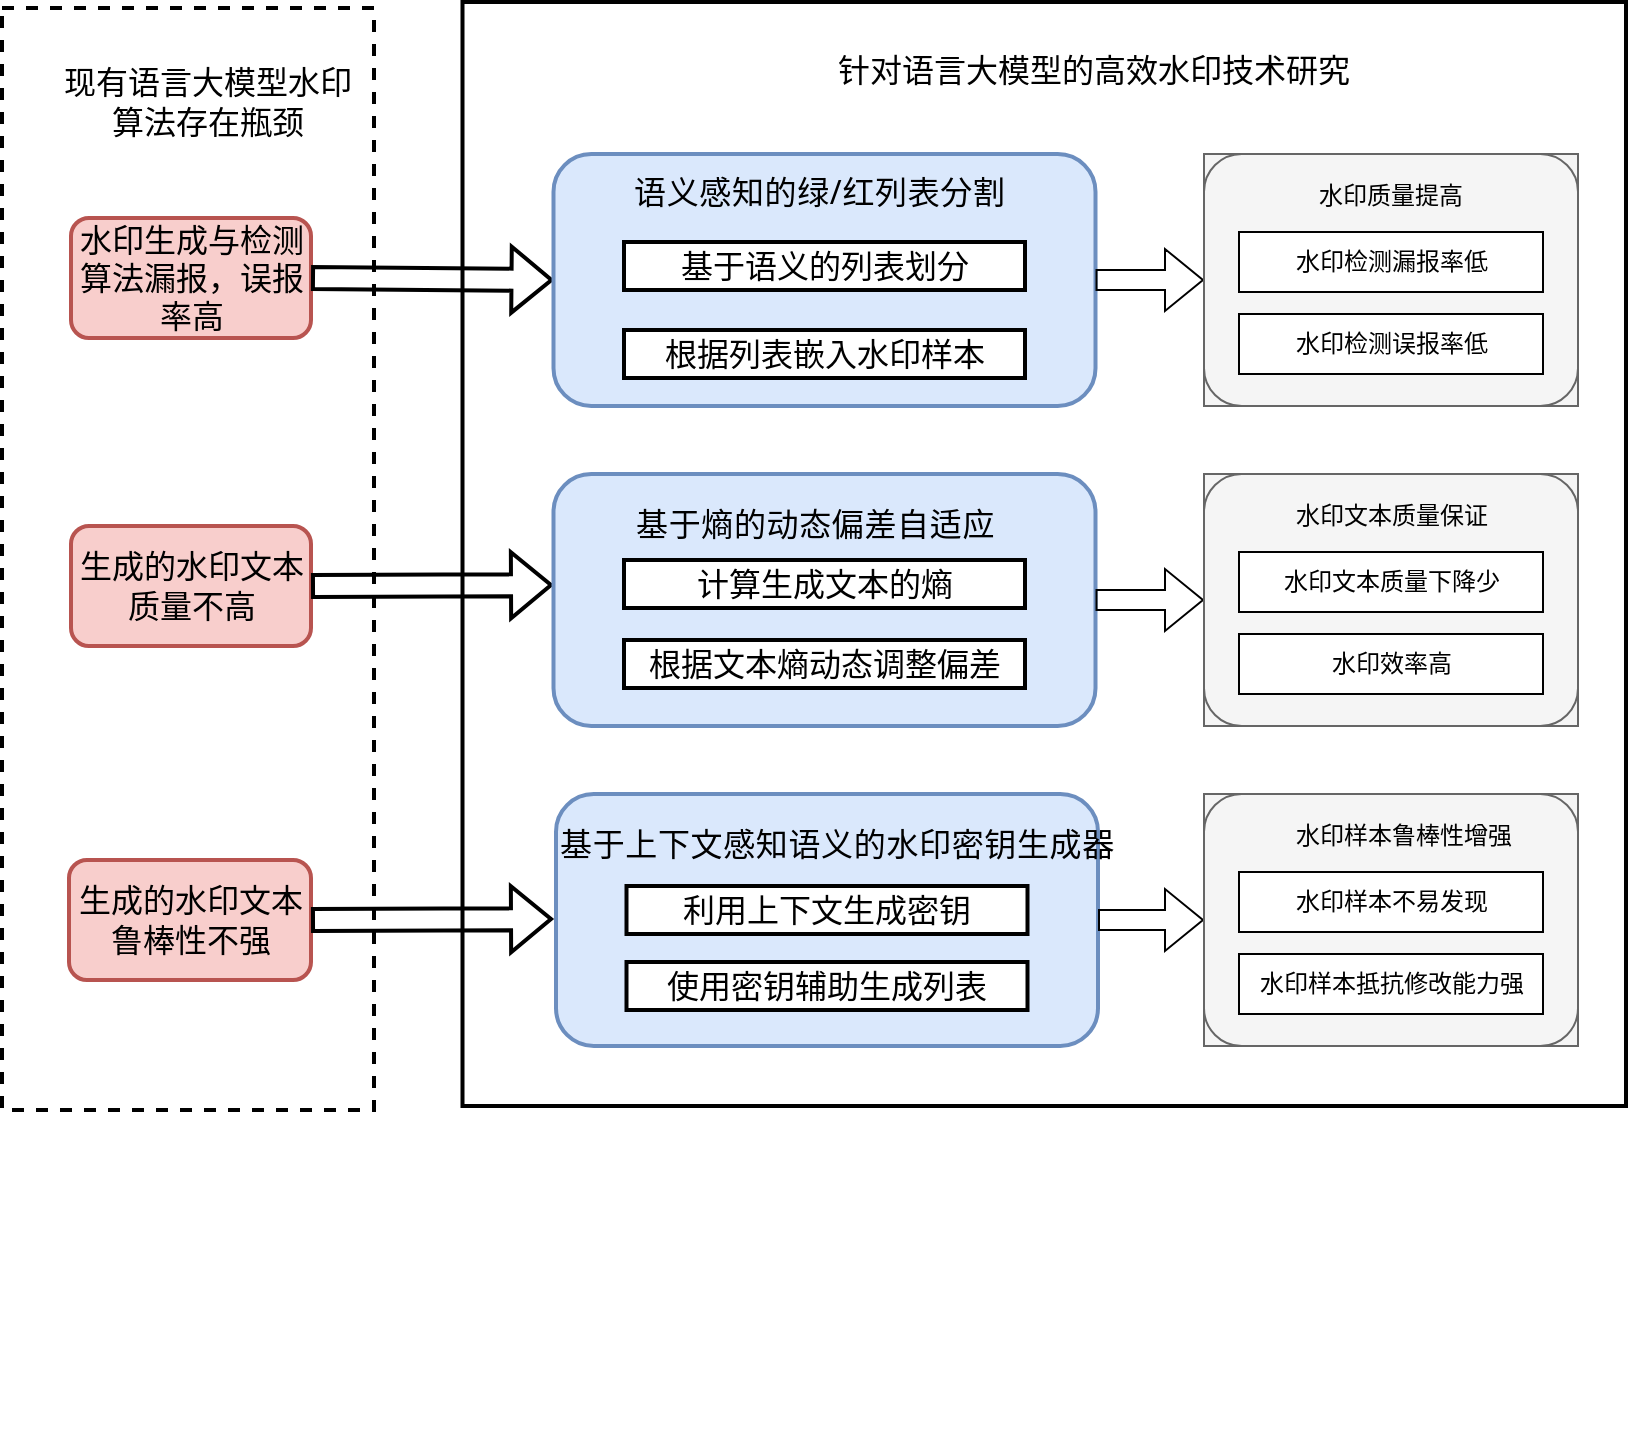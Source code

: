 <mxfile version="24.8.6">
  <diagram name="第 1 页" id="WsUeDXoYboS5X6KQYINQ">
    <mxGraphModel dx="729" dy="813" grid="0" gridSize="10" guides="1" tooltips="1" connect="1" arrows="1" fold="1" page="0" pageScale="1" pageWidth="827" pageHeight="1169" background="#ffffff" math="0" shadow="0">
      <root>
        <mxCell id="0" />
        <mxCell id="1" parent="0" />
        <mxCell id="NgHbxKrIoI2VRAnCzw2G-6" value="" style="rounded=0;whiteSpace=wrap;html=1;fillColor=none;fontSize=16;strokeWidth=2;fontFamily=Times New Roman;" parent="1" vertex="1">
          <mxGeometry x="585.25" y="156" width="581.75" height="552" as="geometry" />
        </mxCell>
        <mxCell id="NgHbxKrIoI2VRAnCzw2G-1" value="" style="rounded=0;whiteSpace=wrap;html=1;fillColor=none;dashed=1;fontSize=16;strokeWidth=2;fontFamily=Times New Roman;" parent="1" vertex="1">
          <mxGeometry x="355" y="159" width="186" height="551" as="geometry" />
        </mxCell>
        <mxCell id="NgHbxKrIoI2VRAnCzw2G-2" value="现有语言大模型水印算法存在瓶颈" style="text;html=1;align=center;verticalAlign=middle;whiteSpace=wrap;rounded=0;fontSize=16;strokeWidth=2;fontFamily=Times New Roman;" parent="1" vertex="1">
          <mxGeometry x="382" y="191" width="152" height="30" as="geometry" />
        </mxCell>
        <mxCell id="NgHbxKrIoI2VRAnCzw2G-3" value="水印生成与检测算法漏报，误报率高" style="rounded=1;whiteSpace=wrap;html=1;fontSize=16;strokeWidth=2;fillColor=#f8cecc;strokeColor=#b85450;fontFamily=Times New Roman;" parent="1" vertex="1">
          <mxGeometry x="389.5" y="264" width="120" height="60" as="geometry" />
        </mxCell>
        <mxCell id="NgHbxKrIoI2VRAnCzw2G-4" value="&lt;div style=&quot;font-size: 16px;&quot;&gt;&lt;span style=&quot;background-color: initial; font-size: 16px;&quot;&gt;生成的水印文本质量不高&lt;/span&gt;&lt;/div&gt;" style="rounded=1;whiteSpace=wrap;html=1;fontSize=16;align=center;strokeWidth=2;fillColor=#f8cecc;strokeColor=#b85450;fontFamily=Times New Roman;" parent="1" vertex="1">
          <mxGeometry x="389.5" y="418" width="120" height="60" as="geometry" />
        </mxCell>
        <mxCell id="NgHbxKrIoI2VRAnCzw2G-5" value="生成的水印文本鲁棒性不强" style="rounded=1;whiteSpace=wrap;html=1;fontSize=16;strokeWidth=2;fillColor=#f8cecc;strokeColor=#b85450;fontFamily=Times New Roman;" parent="1" vertex="1">
          <mxGeometry x="388.5" y="585" width="121" height="60" as="geometry" />
        </mxCell>
        <mxCell id="NgHbxKrIoI2VRAnCzw2G-7" value="&lt;p style=&quot;margin-left: 24pt; text-indent: 0cm; line-height: 150%; font-size: 16px;&quot; class=&quot;MsoListParagraph&quot;&gt;&lt;span style=&quot;font-size: 16px; line-height: 150%;&quot;&gt;针对语言大模型的高效水印技术研究&lt;span lang=&quot;EN-US&quot; style=&quot;font-size: 16px;&quot;&gt;&lt;/span&gt;&lt;/span&gt;&lt;/p&gt;" style="text;whiteSpace=wrap;html=1;fontSize=16;strokeWidth=2;fontFamily=Times New Roman;" parent="1" vertex="1">
          <mxGeometry x="739" y="156" width="324" height="56" as="geometry" />
        </mxCell>
        <mxCell id="NgHbxKrIoI2VRAnCzw2G-36" value="" style="shape=flexArrow;endArrow=classic;html=1;rounded=0;entryX=0;entryY=0.5;entryDx=0;entryDy=0;exitX=1;exitY=0.5;exitDx=0;exitDy=0;strokeWidth=2;fontFamily=Times New Roman;fontSize=16;" parent="1" source="NgHbxKrIoI2VRAnCzw2G-3" target="NgHbxKrIoI2VRAnCzw2G-8" edge="1">
          <mxGeometry width="50" height="50" relative="1" as="geometry">
            <mxPoint x="477" y="311" as="sourcePoint" />
            <mxPoint x="527" y="261" as="targetPoint" />
          </mxGeometry>
        </mxCell>
        <mxCell id="NgHbxKrIoI2VRAnCzw2G-37" value="" style="shape=flexArrow;endArrow=classic;html=1;rounded=0;entryX=0;entryY=0.5;entryDx=0;entryDy=0;exitX=1;exitY=0.5;exitDx=0;exitDy=0;strokeWidth=2;fontFamily=Times New Roman;fontSize=16;" parent="1" source="NgHbxKrIoI2VRAnCzw2G-4" edge="1">
          <mxGeometry width="50" height="50" relative="1" as="geometry">
            <mxPoint x="449.5" y="447.5" as="sourcePoint" />
            <mxPoint x="630.5" y="447.5" as="targetPoint" />
          </mxGeometry>
        </mxCell>
        <mxCell id="NgHbxKrIoI2VRAnCzw2G-38" value="" style="shape=flexArrow;endArrow=classic;html=1;rounded=0;entryX=0;entryY=0.5;entryDx=0;entryDy=0;exitX=1;exitY=0.5;exitDx=0;exitDy=0;strokeWidth=2;fontFamily=Times New Roman;fontSize=16;" parent="1" source="NgHbxKrIoI2VRAnCzw2G-5" edge="1">
          <mxGeometry width="50" height="50" relative="1" as="geometry">
            <mxPoint x="449.5" y="614.5" as="sourcePoint" />
            <mxPoint x="630.5" y="614.5" as="targetPoint" />
          </mxGeometry>
        </mxCell>
        <mxCell id="NgHbxKrIoI2VRAnCzw2G-52" value="" style="group;fillColor=#f5f5f5;strokeColor=#666666;fontColor=#333333;container=0;" parent="1" vertex="1" connectable="0">
          <mxGeometry x="956" y="232" width="187" height="126" as="geometry" />
        </mxCell>
        <mxCell id="NgHbxKrIoI2VRAnCzw2G-53" value="" style="group;fillColor=#f5f5f5;strokeColor=#666666;fontColor=#333333;container=0;" parent="1" vertex="1" connectable="0">
          <mxGeometry x="956" y="392" width="187" height="126" as="geometry" />
        </mxCell>
        <mxCell id="NgHbxKrIoI2VRAnCzw2G-54" value="" style="group;fillColor=#f5f5f5;strokeColor=#666666;fontColor=#333333;container=0;" parent="1" vertex="1" connectable="0">
          <mxGeometry x="956" y="552" width="187" height="126" as="geometry" />
        </mxCell>
        <mxCell id="NgHbxKrIoI2VRAnCzw2G-58" value="" style="group" parent="1" vertex="1" connectable="0">
          <mxGeometry x="630.75" y="230" width="335.25" height="647" as="geometry" />
        </mxCell>
        <mxCell id="NgHbxKrIoI2VRAnCzw2G-8" value="" style="rounded=1;whiteSpace=wrap;html=1;fontSize=16;fillColor=#dae8fc;strokeColor=#6c8ebf;strokeWidth=2;fontFamily=Times New Roman;" parent="NgHbxKrIoI2VRAnCzw2G-58" vertex="1">
          <mxGeometry y="2" width="271" height="126" as="geometry" />
        </mxCell>
        <mxCell id="NgHbxKrIoI2VRAnCzw2G-11" value="基于语义的列表划分" style="rounded=0;whiteSpace=wrap;html=1;fontSize=16;strokeWidth=2;fontFamily=Times New Roman;" parent="NgHbxKrIoI2VRAnCzw2G-58" vertex="1">
          <mxGeometry x="35.25" y="46" width="200.5" height="24" as="geometry" />
        </mxCell>
        <mxCell id="NgHbxKrIoI2VRAnCzw2G-12" value="根据列表嵌入水印样本" style="rounded=0;whiteSpace=wrap;html=1;fontSize=16;strokeWidth=2;fontFamily=Times New Roman;" parent="NgHbxKrIoI2VRAnCzw2G-58" vertex="1">
          <mxGeometry x="35.25" y="90" width="200.5" height="24" as="geometry" />
        </mxCell>
        <mxCell id="n5a60CtRMViyFGnORtCS-1" value="&lt;span style=&quot;color: rgb(0, 0, 0); font-family: system-ui, -apple-system, &amp;quot;Segoe UI&amp;quot;, Roboto, Helvetica, Arial, sans-serif, &amp;quot;Apple Color Emoji&amp;quot;, &amp;quot;Segoe UI Emoji&amp;quot;; font-size: medium; font-style: normal; font-variant-ligatures: normal; font-variant-caps: normal; font-weight: 400; letter-spacing: 0.32px; orphans: 2; text-align: start; text-indent: 0px; text-transform: none; widows: 2; word-spacing: 0px; -webkit-text-stroke-width: 0px; white-space: pre-wrap; text-decoration-thickness: initial; text-decoration-style: initial; text-decoration-color: initial; float: none; display: inline !important;&quot;&gt;语义感知的绿/红列表分割&lt;/span&gt;" style="text;whiteSpace=wrap;html=1;labelBackgroundColor=none;" vertex="1" parent="NgHbxKrIoI2VRAnCzw2G-58">
          <mxGeometry x="38.25" y="5.0" width="215" height="41" as="geometry" />
        </mxCell>
        <mxCell id="NgHbxKrIoI2VRAnCzw2G-59" value="" style="group;labelBackgroundColor=none;" parent="1" vertex="1" connectable="0">
          <mxGeometry x="630.75" y="392" width="271" height="126" as="geometry" />
        </mxCell>
        <mxCell id="NgHbxKrIoI2VRAnCzw2G-30" value="" style="rounded=1;whiteSpace=wrap;html=1;fontSize=16;fillColor=#dae8fc;strokeColor=#6c8ebf;strokeWidth=2;fontFamily=Times New Roman;" parent="NgHbxKrIoI2VRAnCzw2G-59" vertex="1">
          <mxGeometry width="271" height="126" as="geometry" />
        </mxCell>
        <mxCell id="NgHbxKrIoI2VRAnCzw2G-14" value="&lt;span style=&quot;font-family: system-ui, -apple-system, &amp;quot;Segoe UI&amp;quot;, Roboto, Helvetica, Arial, sans-serif, &amp;quot;Apple Color Emoji&amp;quot;, &amp;quot;Segoe UI Emoji&amp;quot;; font-size: medium; letter-spacing: 0.32px; white-space-collapse: preserve;&quot;&gt;基于熵的动态偏差自适应&lt;/span&gt;" style="text;whiteSpace=wrap;html=1;fontSize=16;strokeWidth=2;labelBackgroundColor=none;fontFamily=Times New Roman;" parent="NgHbxKrIoI2VRAnCzw2G-59" vertex="1">
          <mxGeometry x="39.13" y="9" width="192.75" height="34" as="geometry" />
        </mxCell>
        <mxCell id="NgHbxKrIoI2VRAnCzw2G-15" value="计算生成文本的熵" style="rounded=0;whiteSpace=wrap;html=1;fontSize=16;strokeWidth=2;fontFamily=Times New Roman;" parent="NgHbxKrIoI2VRAnCzw2G-59" vertex="1">
          <mxGeometry x="35.25" y="43" width="200.5" height="24" as="geometry" />
        </mxCell>
        <mxCell id="NgHbxKrIoI2VRAnCzw2G-16" value="根据文本熵动态调整偏差" style="rounded=0;whiteSpace=wrap;html=1;fontSize=16;strokeWidth=2;fontFamily=Times New Roman;" parent="NgHbxKrIoI2VRAnCzw2G-59" vertex="1">
          <mxGeometry x="35.25" y="83" width="200.5" height="24" as="geometry" />
        </mxCell>
        <mxCell id="NgHbxKrIoI2VRAnCzw2G-60" value="" style="group" parent="1" vertex="1" connectable="0">
          <mxGeometry x="632" y="552" width="355" height="126" as="geometry" />
        </mxCell>
        <mxCell id="NgHbxKrIoI2VRAnCzw2G-27" value="" style="rounded=1;whiteSpace=wrap;html=1;fontSize=16;fillColor=#dae8fc;strokeColor=#6c8ebf;strokeWidth=2;fontFamily=Times New Roman;" parent="NgHbxKrIoI2VRAnCzw2G-60" vertex="1">
          <mxGeometry width="271" height="126" as="geometry" />
        </mxCell>
        <mxCell id="NgHbxKrIoI2VRAnCzw2G-19" value="&lt;span style=&quot;font-family: system-ui, -apple-system, &amp;quot;Segoe UI&amp;quot;, Roboto, Helvetica, Arial, sans-serif, &amp;quot;Apple Color Emoji&amp;quot;, &amp;quot;Segoe UI Emoji&amp;quot;; font-size: medium; letter-spacing: 0.32px; white-space-collapse: preserve;&quot;&gt;基于上下文感知语义的水印密钥生成器&lt;/span&gt;" style="text;whiteSpace=wrap;html=1;fontSize=16;strokeWidth=2;fontColor=default;labelBackgroundColor=none;fontFamily=Times New Roman;" parent="NgHbxKrIoI2VRAnCzw2G-60" vertex="1">
          <mxGeometry y="9" width="286" height="34" as="geometry" />
        </mxCell>
        <mxCell id="NgHbxKrIoI2VRAnCzw2G-20" value="利用上下文生成密钥" style="rounded=0;whiteSpace=wrap;html=1;fontSize=16;strokeWidth=2;fontFamily=Times New Roman;" parent="NgHbxKrIoI2VRAnCzw2G-60" vertex="1">
          <mxGeometry x="35.25" y="46" width="200.5" height="24" as="geometry" />
        </mxCell>
        <mxCell id="NgHbxKrIoI2VRAnCzw2G-21" value="使用密钥辅助生成列表" style="rounded=0;whiteSpace=wrap;html=1;fontSize=16;strokeWidth=2;fontFamily=Times New Roman;" parent="NgHbxKrIoI2VRAnCzw2G-60" vertex="1">
          <mxGeometry x="35.25" y="84" width="200.5" height="24" as="geometry" />
        </mxCell>
        <mxCell id="NgHbxKrIoI2VRAnCzw2G-63" style="edgeStyle=orthogonalEdgeStyle;rounded=0;orthogonalLoop=1;jettySize=auto;html=1;exitX=1;exitY=0.5;exitDx=0;exitDy=0;entryX=0;entryY=0.5;entryDx=0;entryDy=0;shape=flexArrow;" parent="1" source="NgHbxKrIoI2VRAnCzw2G-8" target="NgHbxKrIoI2VRAnCzw2G-39" edge="1">
          <mxGeometry relative="1" as="geometry" />
        </mxCell>
        <mxCell id="NgHbxKrIoI2VRAnCzw2G-64" style="edgeStyle=orthogonalEdgeStyle;rounded=0;orthogonalLoop=1;jettySize=auto;html=1;exitX=1;exitY=0.5;exitDx=0;exitDy=0;shape=flexArrow;" parent="1" source="NgHbxKrIoI2VRAnCzw2G-30" target="NgHbxKrIoI2VRAnCzw2G-44" edge="1">
          <mxGeometry relative="1" as="geometry" />
        </mxCell>
        <mxCell id="NgHbxKrIoI2VRAnCzw2G-66" style="edgeStyle=orthogonalEdgeStyle;rounded=0;orthogonalLoop=1;jettySize=auto;html=1;exitX=1;exitY=0.5;exitDx=0;exitDy=0;entryX=0;entryY=0.5;entryDx=0;entryDy=0;shape=flexArrow;" parent="1" source="NgHbxKrIoI2VRAnCzw2G-27" target="NgHbxKrIoI2VRAnCzw2G-48" edge="1">
          <mxGeometry relative="1" as="geometry" />
        </mxCell>
        <mxCell id="NgHbxKrIoI2VRAnCzw2G-39" value="" style="rounded=1;whiteSpace=wrap;html=1;fillColor=#f5f5f5;fontColor=#333333;strokeColor=#666666;" parent="1" vertex="1">
          <mxGeometry x="956" y="232" width="187" height="126" as="geometry" />
        </mxCell>
        <mxCell id="NgHbxKrIoI2VRAnCzw2G-40" value="水印质量提高" style="text;html=1;align=center;verticalAlign=middle;whiteSpace=wrap;rounded=0;" parent="1" vertex="1">
          <mxGeometry x="1006" y="238" width="87" height="30" as="geometry" />
        </mxCell>
        <mxCell id="NgHbxKrIoI2VRAnCzw2G-42" value="水印检测漏报率低" style="rounded=0;whiteSpace=wrap;html=1;" parent="1" vertex="1">
          <mxGeometry x="973.5" y="271" width="152" height="30" as="geometry" />
        </mxCell>
        <mxCell id="NgHbxKrIoI2VRAnCzw2G-43" value="水印检测误报率低" style="rounded=0;whiteSpace=wrap;html=1;" parent="1" vertex="1">
          <mxGeometry x="973.5" y="312" width="152" height="30" as="geometry" />
        </mxCell>
        <mxCell id="NgHbxKrIoI2VRAnCzw2G-44" value="" style="rounded=1;whiteSpace=wrap;html=1;fillColor=#f5f5f5;fontColor=#333333;strokeColor=#666666;" parent="1" vertex="1">
          <mxGeometry x="956" y="392" width="187" height="126" as="geometry" />
        </mxCell>
        <mxCell id="NgHbxKrIoI2VRAnCzw2G-45" value="水印文本质量保证" style="text;html=1;align=center;verticalAlign=middle;whiteSpace=wrap;rounded=0;" parent="1" vertex="1">
          <mxGeometry x="999.5" y="398" width="100" height="30" as="geometry" />
        </mxCell>
        <mxCell id="NgHbxKrIoI2VRAnCzw2G-46" value="水印文本质量下降少" style="rounded=0;whiteSpace=wrap;html=1;" parent="1" vertex="1">
          <mxGeometry x="973.5" y="431" width="152" height="30" as="geometry" />
        </mxCell>
        <mxCell id="NgHbxKrIoI2VRAnCzw2G-47" value="水印效率高" style="rounded=0;whiteSpace=wrap;html=1;" parent="1" vertex="1">
          <mxGeometry x="973.5" y="472" width="152" height="30" as="geometry" />
        </mxCell>
        <mxCell id="NgHbxKrIoI2VRAnCzw2G-48" value="" style="rounded=1;whiteSpace=wrap;html=1;fillColor=#f5f5f5;fontColor=#333333;strokeColor=#666666;" parent="1" vertex="1">
          <mxGeometry x="956" y="552" width="187" height="126" as="geometry" />
        </mxCell>
        <mxCell id="NgHbxKrIoI2VRAnCzw2G-49" value="水印样本鲁棒性增强" style="text;html=1;align=center;verticalAlign=middle;whiteSpace=wrap;rounded=0;" parent="1" vertex="1">
          <mxGeometry x="999.5" y="558" width="111.5" height="30" as="geometry" />
        </mxCell>
        <mxCell id="NgHbxKrIoI2VRAnCzw2G-50" value="水印样本不易发现" style="rounded=0;whiteSpace=wrap;html=1;" parent="1" vertex="1">
          <mxGeometry x="973.5" y="591" width="152" height="30" as="geometry" />
        </mxCell>
        <mxCell id="NgHbxKrIoI2VRAnCzw2G-51" value="水印样本抵抗修改能力强" style="rounded=0;whiteSpace=wrap;html=1;" parent="1" vertex="1">
          <mxGeometry x="973.5" y="632" width="152" height="30" as="geometry" />
        </mxCell>
      </root>
    </mxGraphModel>
  </diagram>
</mxfile>
